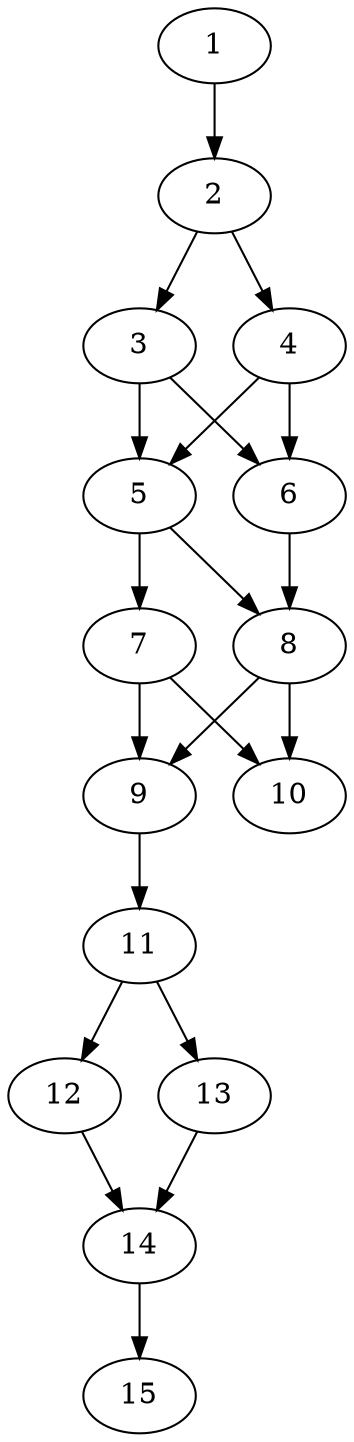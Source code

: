 // DAG automatically generated by daggen at Thu Oct  3 13:59:26 2019
// ./daggen --dot -n 15 --ccr 0.4 --fat 0.3 --regular 0.7 --density 0.9 --mindata 5242880 --maxdata 52428800 
digraph G {
  1 [size="57658880", alpha="0.13", expect_size="23063552"] 
  1 -> 2 [size ="23063552"]
  2 [size="63726080", alpha="0.02", expect_size="25490432"] 
  2 -> 3 [size ="25490432"]
  2 -> 4 [size ="25490432"]
  3 [size="23490560", alpha="0.02", expect_size="9396224"] 
  3 -> 5 [size ="9396224"]
  3 -> 6 [size ="9396224"]
  4 [size="120962560", alpha="0.01", expect_size="48385024"] 
  4 -> 5 [size ="48385024"]
  4 -> 6 [size ="48385024"]
  5 [size="81221120", alpha="0.00", expect_size="32488448"] 
  5 -> 7 [size ="32488448"]
  5 -> 8 [size ="32488448"]
  6 [size="114206720", alpha="0.06", expect_size="45682688"] 
  6 -> 8 [size ="45682688"]
  7 [size="33963520", alpha="0.01", expect_size="13585408"] 
  7 -> 9 [size ="13585408"]
  7 -> 10 [size ="13585408"]
  8 [size="48081920", alpha="0.12", expect_size="19232768"] 
  8 -> 9 [size ="19232768"]
  8 -> 10 [size ="19232768"]
  9 [size="116085760", alpha="0.04", expect_size="46434304"] 
  9 -> 11 [size ="46434304"]
  10 [size="36165120", alpha="0.05", expect_size="14466048"] 
  11 [size="93780480", alpha="0.06", expect_size="37512192"] 
  11 -> 12 [size ="37512192"]
  11 -> 13 [size ="37512192"]
  12 [size="53086720", alpha="0.05", expect_size="21234688"] 
  12 -> 14 [size ="21234688"]
  13 [size="67210240", alpha="0.11", expect_size="26884096"] 
  13 -> 14 [size ="26884096"]
  14 [size="79413760", alpha="0.18", expect_size="31765504"] 
  14 -> 15 [size ="31765504"]
  15 [size="84185600", alpha="0.12", expect_size="33674240"] 
}
